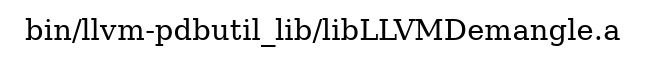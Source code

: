 digraph "bin/llvm-pdbutil_lib/libLLVMDemangle.a" {
	label="bin/llvm-pdbutil_lib/libLLVMDemangle.a";
	rankdir=LR;

}
